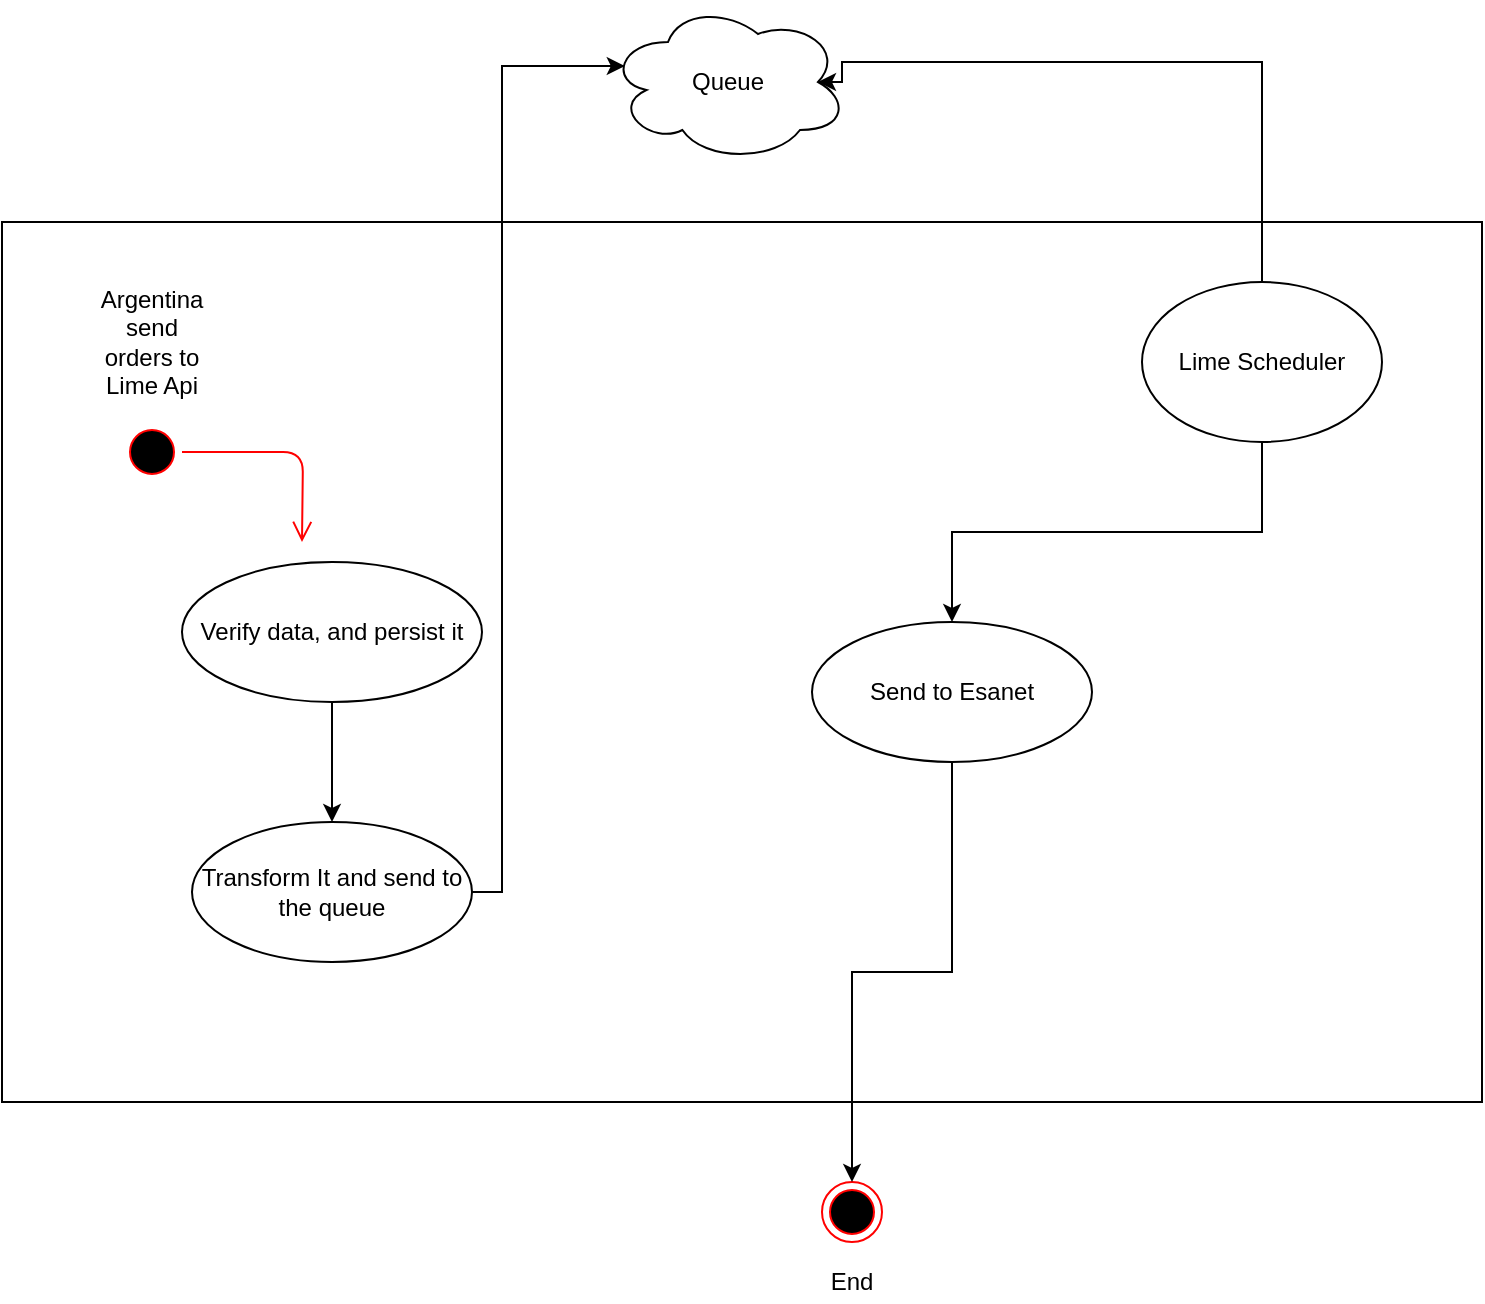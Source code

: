 <mxfile version="10.6.0" type="github"><diagram id="Fcca3VL0r2D9NcfmxT0L" name="Page-1"><mxGraphModel dx="1154" dy="758" grid="1" gridSize="10" guides="1" tooltips="1" connect="1" arrows="1" fold="1" page="1" pageScale="1" pageWidth="827" pageHeight="1169" math="0" shadow="0"><root><mxCell id="0"/><mxCell id="1" parent="0"/><mxCell id="zEaBzzxtwdiUi1lj-Rm2-13" value="" style="rounded=0;whiteSpace=wrap;html=1;" vertex="1" parent="1"><mxGeometry x="50" y="120" width="740" height="440" as="geometry"/></mxCell><mxCell id="zEaBzzxtwdiUi1lj-Rm2-1" value="" style="ellipse;html=1;shape=endState;fillColor=#000000;strokeColor=#ff0000;" vertex="1" parent="1"><mxGeometry x="460" y="600" width="30" height="30" as="geometry"/></mxCell><mxCell id="zEaBzzxtwdiUi1lj-Rm2-2" value="" style="ellipse;html=1;shape=startState;fillColor=#000000;strokeColor=#ff0000;" vertex="1" parent="1"><mxGeometry x="110" y="220" width="30" height="30" as="geometry"/></mxCell><mxCell id="zEaBzzxtwdiUi1lj-Rm2-3" value="" style="edgeStyle=orthogonalEdgeStyle;html=1;verticalAlign=bottom;endArrow=open;endSize=8;strokeColor=#ff0000;" edge="1" source="zEaBzzxtwdiUi1lj-Rm2-2" parent="1"><mxGeometry relative="1" as="geometry"><mxPoint x="200" y="280" as="targetPoint"/></mxGeometry></mxCell><mxCell id="zEaBzzxtwdiUi1lj-Rm2-4" value="Argentina send orders to Lime Api" style="text;html=1;strokeColor=none;fillColor=none;align=center;verticalAlign=middle;whiteSpace=wrap;rounded=0;" vertex="1" parent="1"><mxGeometry x="100" y="170" width="50" height="20" as="geometry"/></mxCell><mxCell id="zEaBzzxtwdiUi1lj-Rm2-7" style="edgeStyle=orthogonalEdgeStyle;rounded=0;orthogonalLoop=1;jettySize=auto;html=1;entryX=0.5;entryY=0;entryDx=0;entryDy=0;" edge="1" parent="1" source="zEaBzzxtwdiUi1lj-Rm2-5" target="zEaBzzxtwdiUi1lj-Rm2-6"><mxGeometry relative="1" as="geometry"/></mxCell><mxCell id="zEaBzzxtwdiUi1lj-Rm2-5" value="Verify data, and persist it" style="ellipse;whiteSpace=wrap;html=1;" vertex="1" parent="1"><mxGeometry x="140" y="290" width="150" height="70" as="geometry"/></mxCell><mxCell id="zEaBzzxtwdiUi1lj-Rm2-9" style="edgeStyle=orthogonalEdgeStyle;rounded=0;orthogonalLoop=1;jettySize=auto;html=1;entryX=0.07;entryY=0.4;entryDx=0;entryDy=0;entryPerimeter=0;" edge="1" parent="1" source="zEaBzzxtwdiUi1lj-Rm2-6" target="zEaBzzxtwdiUi1lj-Rm2-8"><mxGeometry relative="1" as="geometry"><mxPoint x="410" y="200" as="targetPoint"/><Array as="points"><mxPoint x="300" y="455"/><mxPoint x="300" y="42"/></Array></mxGeometry></mxCell><mxCell id="zEaBzzxtwdiUi1lj-Rm2-6" value="Transform It and send to the queue" style="ellipse;whiteSpace=wrap;html=1;" vertex="1" parent="1"><mxGeometry x="145" y="420" width="140" height="70" as="geometry"/></mxCell><mxCell id="zEaBzzxtwdiUi1lj-Rm2-8" value="Queue" style="ellipse;shape=cloud;whiteSpace=wrap;html=1;" vertex="1" parent="1"><mxGeometry x="353" y="10" width="120" height="80" as="geometry"/></mxCell><mxCell id="zEaBzzxtwdiUi1lj-Rm2-10" value="End" style="text;html=1;strokeColor=none;fillColor=none;align=center;verticalAlign=middle;whiteSpace=wrap;rounded=0;" vertex="1" parent="1"><mxGeometry x="455" y="640" width="40" height="20" as="geometry"/></mxCell><mxCell id="zEaBzzxtwdiUi1lj-Rm2-15" style="edgeStyle=orthogonalEdgeStyle;rounded=0;orthogonalLoop=1;jettySize=auto;html=1;entryX=0.875;entryY=0.5;entryDx=0;entryDy=0;entryPerimeter=0;" edge="1" parent="1" source="zEaBzzxtwdiUi1lj-Rm2-14" target="zEaBzzxtwdiUi1lj-Rm2-8"><mxGeometry relative="1" as="geometry"><mxPoint x="680" y="40" as="targetPoint"/><Array as="points"><mxPoint x="680" y="40"/><mxPoint x="470" y="40"/><mxPoint x="470" y="50"/></Array></mxGeometry></mxCell><mxCell id="zEaBzzxtwdiUi1lj-Rm2-17" style="edgeStyle=orthogonalEdgeStyle;rounded=0;orthogonalLoop=1;jettySize=auto;html=1;exitX=0.5;exitY=1;exitDx=0;exitDy=0;entryX=0.5;entryY=0;entryDx=0;entryDy=0;" edge="1" parent="1" source="zEaBzzxtwdiUi1lj-Rm2-14" target="zEaBzzxtwdiUi1lj-Rm2-16"><mxGeometry relative="1" as="geometry"/></mxCell><mxCell id="zEaBzzxtwdiUi1lj-Rm2-14" value="Lime Scheduler" style="ellipse;whiteSpace=wrap;html=1;" vertex="1" parent="1"><mxGeometry x="620" y="150" width="120" height="80" as="geometry"/></mxCell><mxCell id="zEaBzzxtwdiUi1lj-Rm2-18" style="edgeStyle=orthogonalEdgeStyle;rounded=0;orthogonalLoop=1;jettySize=auto;html=1;entryX=0.5;entryY=0;entryDx=0;entryDy=0;" edge="1" parent="1" source="zEaBzzxtwdiUi1lj-Rm2-16" target="zEaBzzxtwdiUi1lj-Rm2-1"><mxGeometry relative="1" as="geometry"/></mxCell><mxCell id="zEaBzzxtwdiUi1lj-Rm2-16" value="Send to Esanet" style="ellipse;whiteSpace=wrap;html=1;" vertex="1" parent="1"><mxGeometry x="455" y="320" width="140" height="70" as="geometry"/></mxCell></root></mxGraphModel></diagram></mxfile>